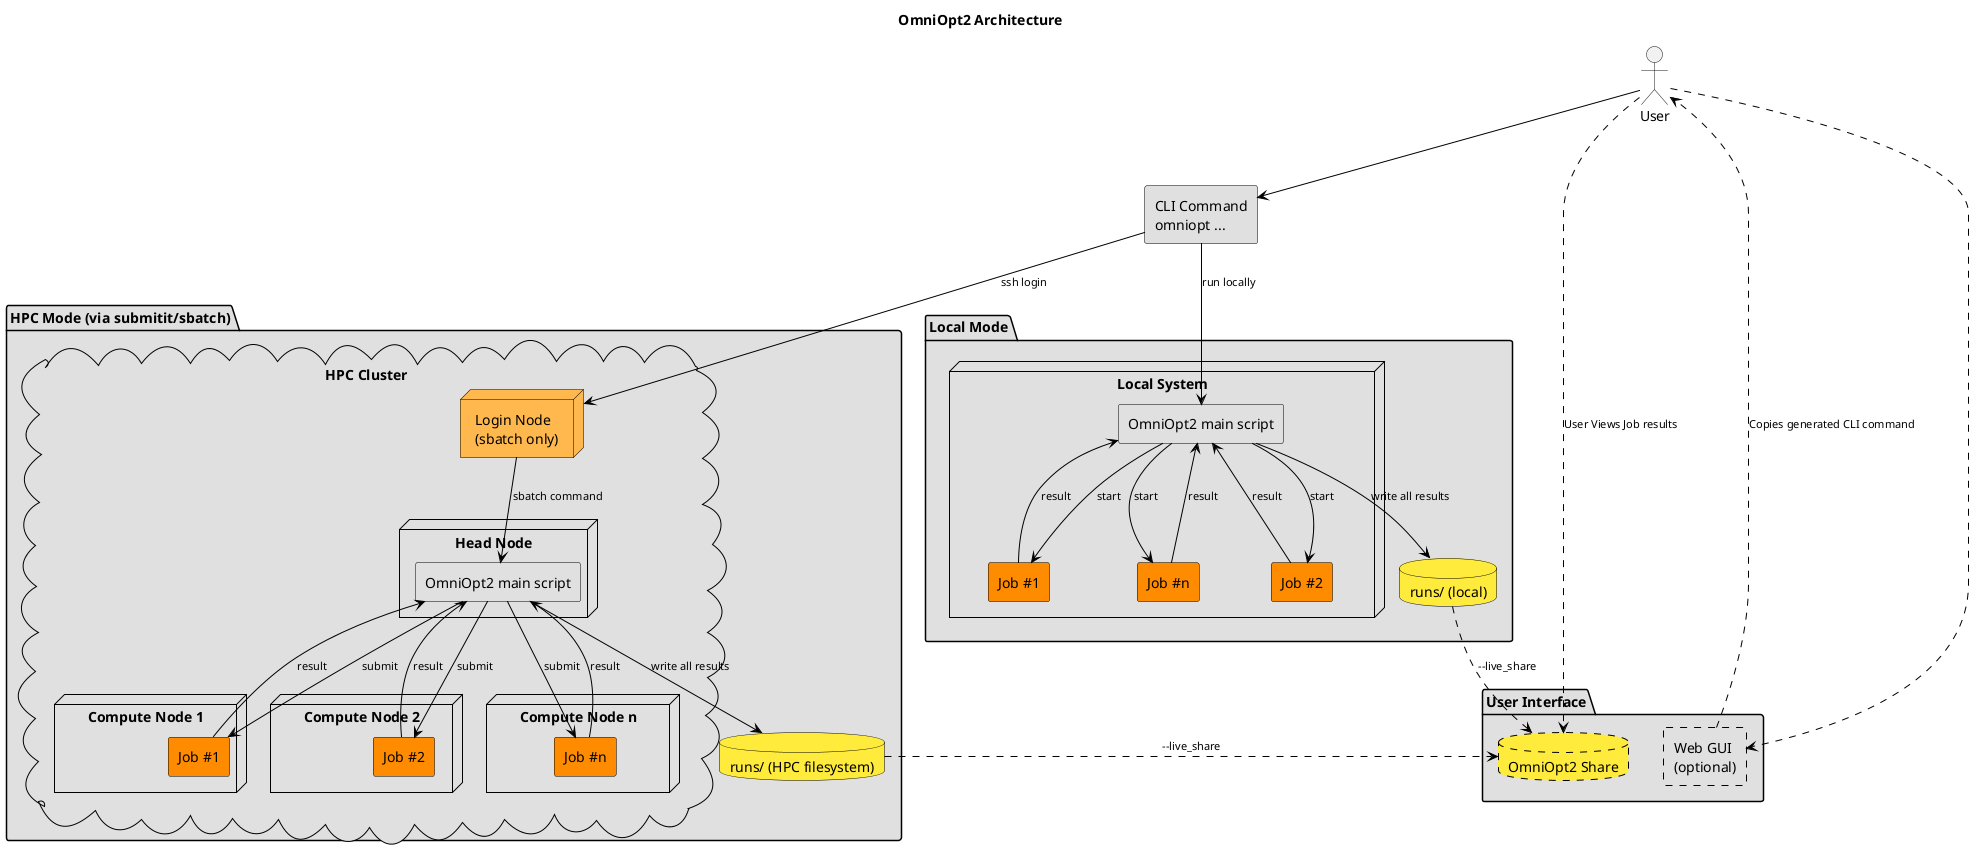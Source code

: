 @startuml

actor User

' === Konfigurierbares Theme ===
!if (MODE_DARK == "true")
  skinparam backgroundColor #000000
  skinparam defaultFontColor #ffffff
  skinparam componentFontColor #ffffff
  skinparam nodeFontColor #ffffff
  skinparam databaseFontColor #ffffff
  skinparam arrowColor #ffffff
  skinparam ArrowFontColor #ffffff

  skinparam componentBackgroundColor #1e1e1e
  skinparam nodeBackgroundColor #CC7000
  skinparam databaseBackgroundColor #003366
  skinparam packageBackgroundColor #1e1e1e
  skinparam cloudBackgroundColor #1e1e1e

  skinparam componentBorderColor #ffffff
  skinparam nodeBorderColor #ffffff
  skinparam databaseBorderColor #ffffff
  skinparam packageBorderColor #ffffff
  skinparam cloudBorderColor #ffffff
  skinparam rectangleBorderColor #ffffff
!else
  skinparam backgroundColor #ffffff
  skinparam defaultFontColor #000000
  skinparam componentFontColor #000000
  skinparam nodeFontColor #000000
  skinparam databaseFontColor #000000
  skinparam arrowColor #000000
  skinparam ArrowFontColor #000000

  skinparam componentBackgroundColor #e0e0e0
  skinparam nodeBackgroundColor #FFB84D
  skinparam databaseBackgroundColor #FFEB3B
  skinparam packageBackgroundColor #e0e0e0
  skinparam cloudBackgroundColor #e0e0e0

  skinparam componentBorderColor #000000
  skinparam nodeBorderColor #000000
  skinparam databaseBorderColor #000000
  skinparam packageBorderColor #000000
  skinparam cloudBorderColor #000000
  skinparam rectangleBorderColor #000000
!endif

skinparam componentStyle rectangle
skinparam defaultFontName Monospace
skinparam ArrowFontSize 11

title OmniOpt2 Architecture

' === Benutzeroberfläche ===
package "User Interface" {
  component "Web GUI\n(optional)" as GUI #line.dashed
  database "OmniOpt2 Share" as Share #line.dashed
}

component "CLI Command\nomniopt ..." as CLI

User ..> GUI
GUI ..> User : Copies generated CLI command
User --> CLI
User ..> Share : User Views Job results

' === Lokaler Modus ===
package "Local Mode" {
  database "runs/ (local)" as LocalRuns

  node "Local System" {
    component "OmniOpt2 main script" as LocalCore

    component "Job #1" as LocalJob1 #FF8C00
    component "Job #2" as LocalJob2 #FF8C00
    component "Job #n" as LocalJobN #FF8C00
  }

  CLI --> LocalCore : run locally

  LocalCore --> LocalJob1 : start
  LocalJob1 --> LocalCore : result

  LocalCore --> LocalJob2 : start
  LocalJob2 --> LocalCore : result

  LocalCore --> LocalJobN : start
  LocalJobN --> LocalCore : result

  LocalCore --> LocalRuns : write all results
  LocalRuns ..> Share : --live_share
}

' === HPC Modus ===
package "HPC Mode (via submitit/sbatch)" {
  cloud "HPC Cluster" {

    node "Login Node\n(sbatch only)" as LoginNode
    node "Head Node" {
      component "OmniOpt2 main script" as HPCMaster
    }
    node "Compute Node 1" {
      component "Job #1" as HPCJob1 #FF8C00
    }
    node "Compute Node 2" {
      component "Job #2" as HPCJob2 #FF8C00
    }
    node "Compute Node n" {
      component "Job #n" as HPCJobN #FF8C00
    }
  }

  database "runs/ (HPC filesystem)" as HPCRuns

  CLI --> LoginNode : ssh login
  LoginNode --> HPCMaster : sbatch command

  HPCMaster --> HPCJob1 : submit
  HPCMaster --> HPCJob2 : submit
  HPCMaster --> HPCJobN : submit

  HPCJob1 --> HPCMaster : result
  HPCJob2 --> HPCMaster : result
  HPCJobN --> HPCMaster : result

  HPCMaster --> HPCRuns : write all results
  HPCRuns ..> Share : --live_share
}

@enduml
